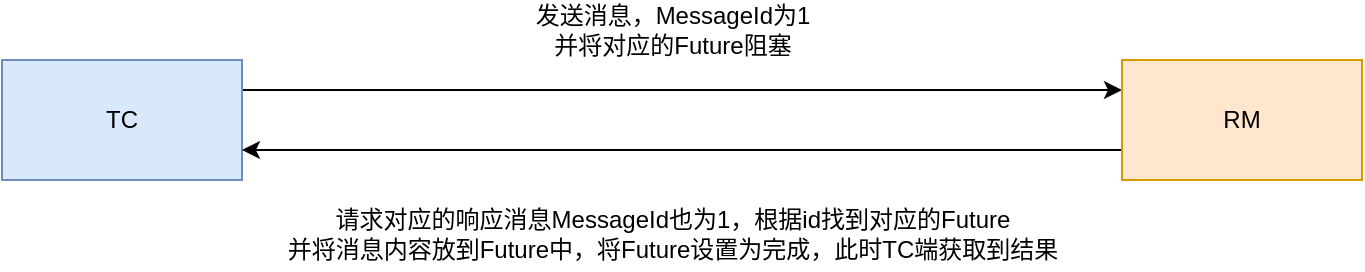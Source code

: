 <mxfile version="15.5.9" type="github">
  <diagram id="yc1jU8xnsow3rvAKkSJZ" name="Page-1">
    <mxGraphModel dx="946" dy="536" grid="1" gridSize="10" guides="1" tooltips="1" connect="1" arrows="1" fold="1" page="1" pageScale="1" pageWidth="827" pageHeight="1169" math="0" shadow="0">
      <root>
        <mxCell id="0" />
        <mxCell id="1" parent="0" />
        <mxCell id="hRFx6h7XWbWLbs8NjlhR-3" style="edgeStyle=orthogonalEdgeStyle;rounded=0;orthogonalLoop=1;jettySize=auto;html=1;exitX=1;exitY=0.25;exitDx=0;exitDy=0;entryX=0;entryY=0.25;entryDx=0;entryDy=0;" edge="1" parent="1" source="hRFx6h7XWbWLbs8NjlhR-1" target="hRFx6h7XWbWLbs8NjlhR-2">
          <mxGeometry relative="1" as="geometry" />
        </mxCell>
        <mxCell id="hRFx6h7XWbWLbs8NjlhR-1" value="TC" style="rounded=0;whiteSpace=wrap;html=1;fillColor=#dae8fc;strokeColor=#6c8ebf;" vertex="1" parent="1">
          <mxGeometry y="190" width="120" height="60" as="geometry" />
        </mxCell>
        <mxCell id="hRFx6h7XWbWLbs8NjlhR-4" style="edgeStyle=orthogonalEdgeStyle;rounded=0;orthogonalLoop=1;jettySize=auto;html=1;exitX=0;exitY=0.75;exitDx=0;exitDy=0;entryX=1;entryY=0.75;entryDx=0;entryDy=0;" edge="1" parent="1" source="hRFx6h7XWbWLbs8NjlhR-2" target="hRFx6h7XWbWLbs8NjlhR-1">
          <mxGeometry relative="1" as="geometry" />
        </mxCell>
        <mxCell id="hRFx6h7XWbWLbs8NjlhR-2" value="RM" style="rounded=0;whiteSpace=wrap;html=1;fillColor=#ffe6cc;strokeColor=#d79b00;" vertex="1" parent="1">
          <mxGeometry x="560" y="190" width="120" height="60" as="geometry" />
        </mxCell>
        <mxCell id="hRFx6h7XWbWLbs8NjlhR-11" value="&lt;div&gt;发送消息，MessageId为1&lt;/div&gt;&lt;div&gt;并将对应的Future阻塞&lt;/div&gt;" style="text;html=1;align=center;verticalAlign=middle;resizable=0;points=[];autosize=1;strokeColor=none;fillColor=none;" vertex="1" parent="1">
          <mxGeometry x="260" y="160" width="150" height="30" as="geometry" />
        </mxCell>
        <mxCell id="hRFx6h7XWbWLbs8NjlhR-13" value="&lt;div&gt;&lt;br&gt;&lt;/div&gt;&lt;div&gt;请求对应的响应消息MessageId也为1，根据id找到对应的Future&lt;/div&gt;&lt;div&gt;并将消息内容放到Future中，将Future设置为完成，此时TC端获取到结果&lt;/div&gt;" style="text;html=1;align=center;verticalAlign=middle;resizable=0;points=[];autosize=1;strokeColor=none;fillColor=none;" vertex="1" parent="1">
          <mxGeometry x="135" y="245" width="400" height="50" as="geometry" />
        </mxCell>
      </root>
    </mxGraphModel>
  </diagram>
</mxfile>
